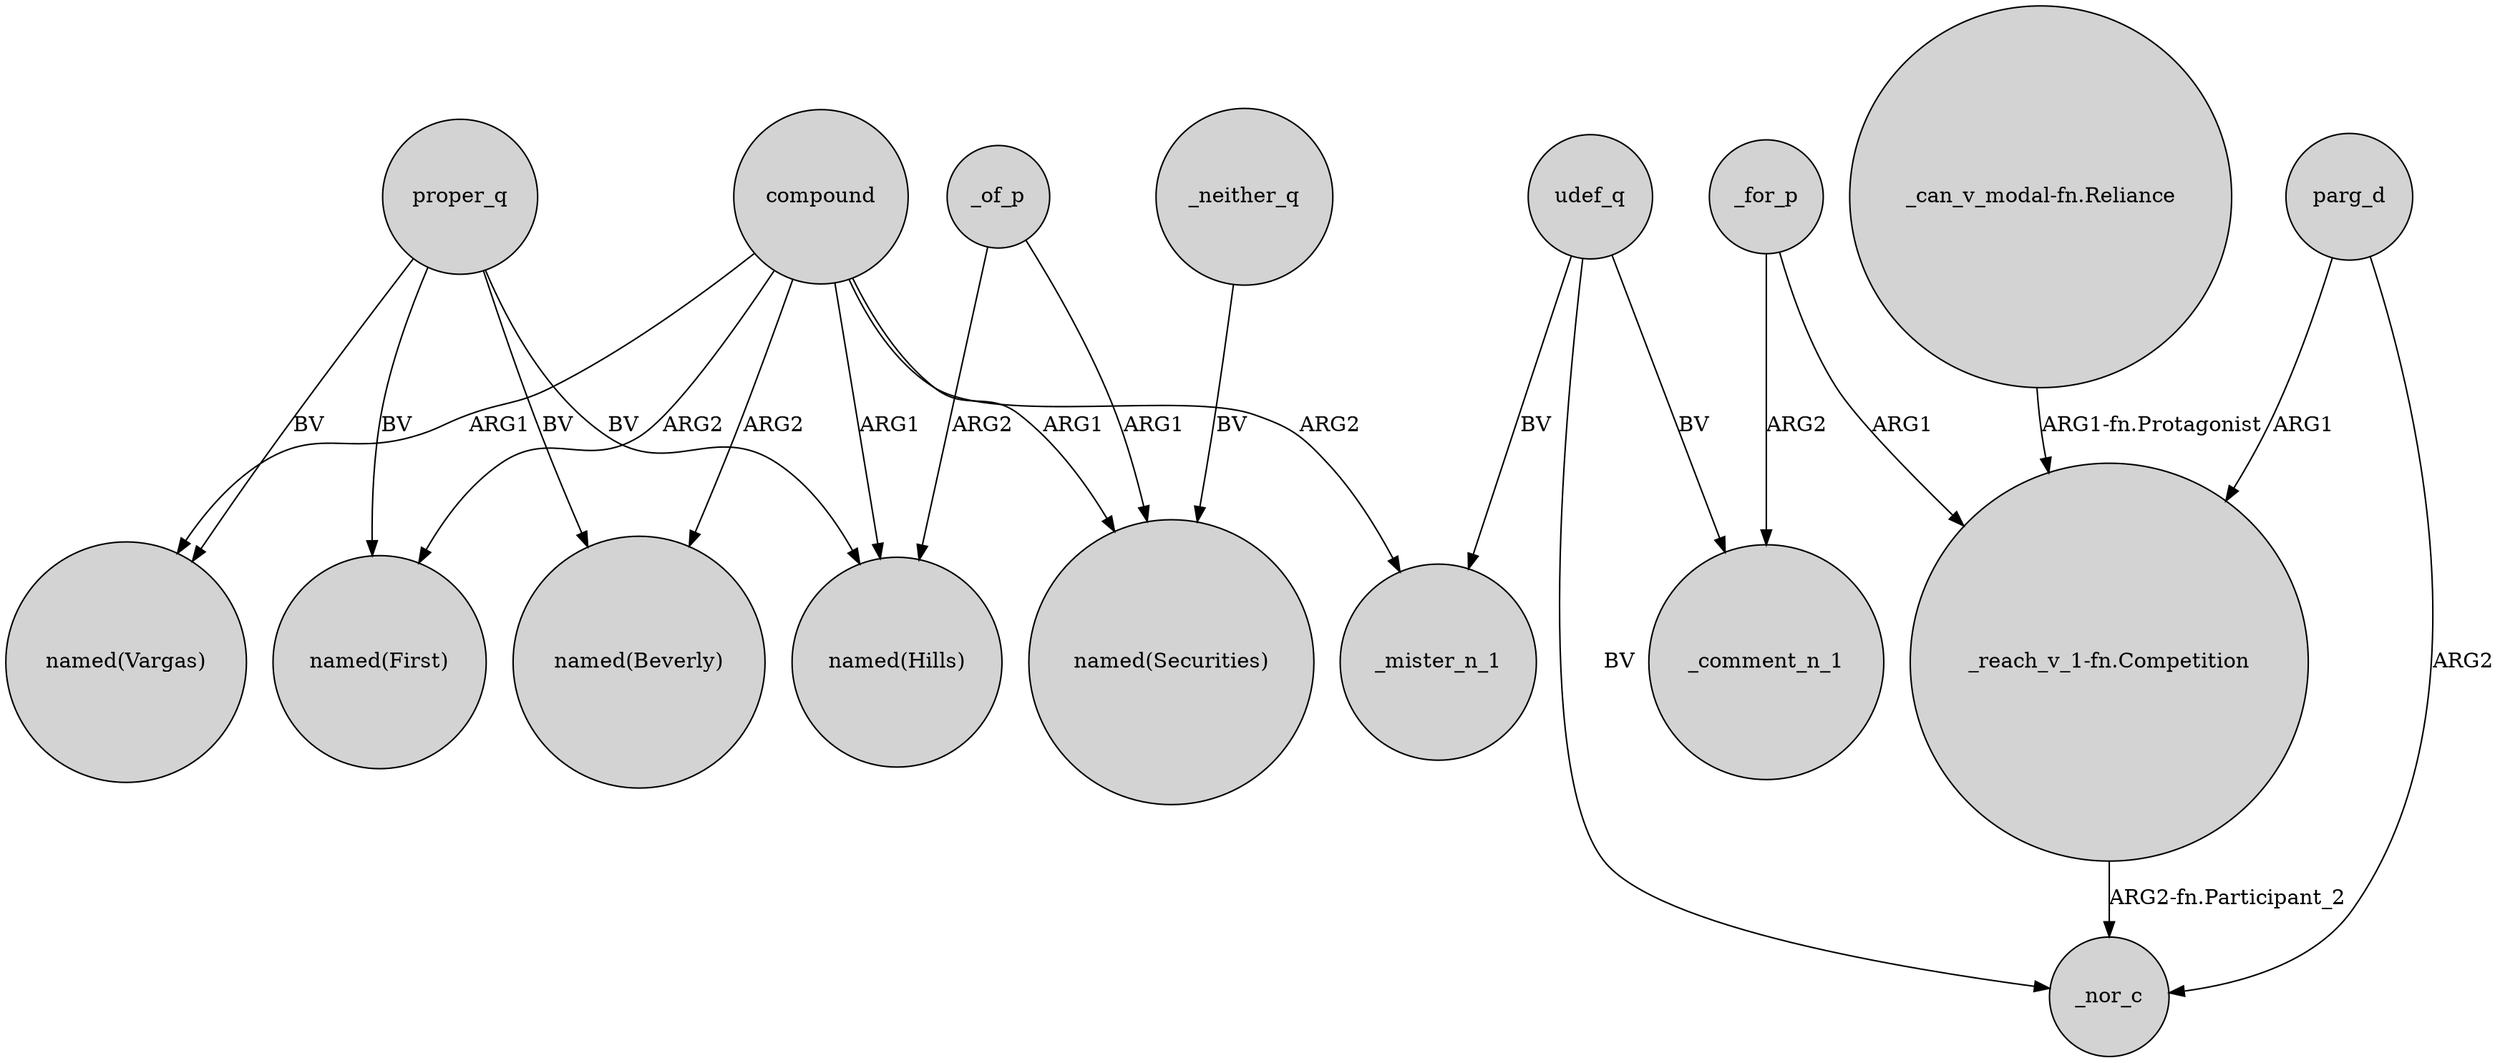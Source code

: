 digraph {
	node [shape=circle style=filled]
	compound -> "named(Vargas)" [label=ARG1]
	compound -> _mister_n_1 [label=ARG2]
	_neither_q -> "named(Securities)" [label=BV]
	udef_q -> _nor_c [label=BV]
	parg_d -> "_reach_v_1-fn.Competition" [label=ARG1]
	_for_p -> _comment_n_1 [label=ARG2]
	proper_q -> "named(First)" [label=BV]
	udef_q -> _mister_n_1 [label=BV]
	"_can_v_modal-fn.Reliance" -> "_reach_v_1-fn.Competition" [label="ARG1-fn.Protagonist"]
	_for_p -> "_reach_v_1-fn.Competition" [label=ARG1]
	_of_p -> "named(Securities)" [label=ARG1]
	proper_q -> "named(Beverly)" [label=BV]
	compound -> "named(First)" [label=ARG2]
	_of_p -> "named(Hills)" [label=ARG2]
	proper_q -> "named(Hills)" [label=BV]
	"_reach_v_1-fn.Competition" -> _nor_c [label="ARG2-fn.Participant_2"]
	compound -> "named(Hills)" [label=ARG1]
	proper_q -> "named(Vargas)" [label=BV]
	udef_q -> _comment_n_1 [label=BV]
	parg_d -> _nor_c [label=ARG2]
	compound -> "named(Beverly)" [label=ARG2]
	compound -> "named(Securities)" [label=ARG1]
}
